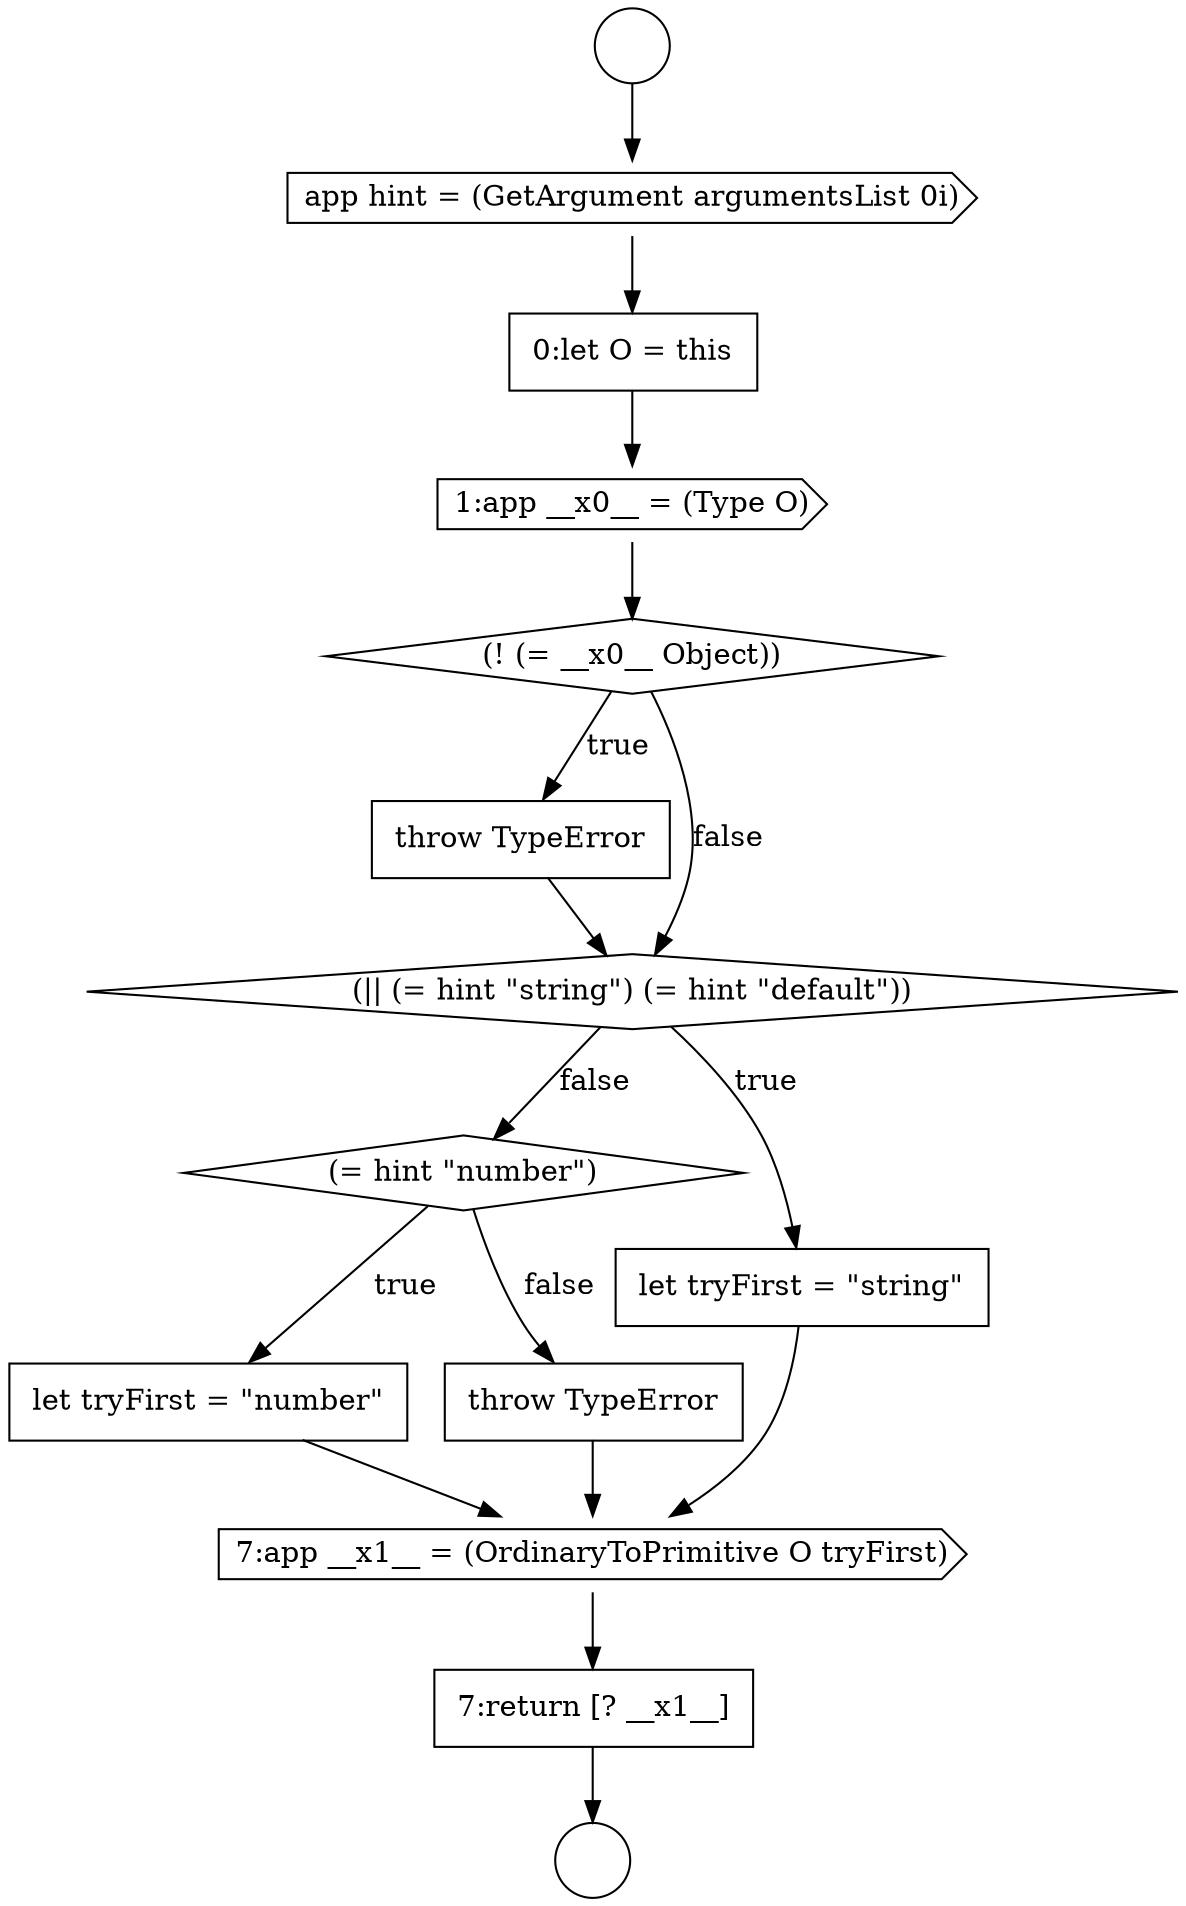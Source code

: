 digraph {
  node12172 [shape=none, margin=0, label=<<font color="black">
    <table border="0" cellborder="1" cellspacing="0" cellpadding="10">
      <tr><td align="left">7:return [? __x1__]</td></tr>
    </table>
  </font>> color="black" fillcolor="white" style=filled]
  node12165 [shape=none, margin=0, label=<<font color="black">
    <table border="0" cellborder="1" cellspacing="0" cellpadding="10">
      <tr><td align="left">throw TypeError</td></tr>
    </table>
  </font>> color="black" fillcolor="white" style=filled]
  node12161 [shape=cds, label=<<font color="black">app hint = (GetArgument argumentsList 0i)</font>> color="black" fillcolor="white" style=filled]
  node12169 [shape=none, margin=0, label=<<font color="black">
    <table border="0" cellborder="1" cellspacing="0" cellpadding="10">
      <tr><td align="left">let tryFirst = &quot;number&quot;</td></tr>
    </table>
  </font>> color="black" fillcolor="white" style=filled]
  node12159 [shape=circle label=" " color="black" fillcolor="white" style=filled]
  node12164 [shape=diamond, label=<<font color="black">(! (= __x0__ Object))</font>> color="black" fillcolor="white" style=filled]
  node12168 [shape=diamond, label=<<font color="black">(= hint &quot;number&quot;)</font>> color="black" fillcolor="white" style=filled]
  node12170 [shape=none, margin=0, label=<<font color="black">
    <table border="0" cellborder="1" cellspacing="0" cellpadding="10">
      <tr><td align="left">throw TypeError</td></tr>
    </table>
  </font>> color="black" fillcolor="white" style=filled]
  node12167 [shape=none, margin=0, label=<<font color="black">
    <table border="0" cellborder="1" cellspacing="0" cellpadding="10">
      <tr><td align="left">let tryFirst = &quot;string&quot;</td></tr>
    </table>
  </font>> color="black" fillcolor="white" style=filled]
  node12166 [shape=diamond, label=<<font color="black">(|| (= hint &quot;string&quot;) (= hint &quot;default&quot;))</font>> color="black" fillcolor="white" style=filled]
  node12171 [shape=cds, label=<<font color="black">7:app __x1__ = (OrdinaryToPrimitive O tryFirst)</font>> color="black" fillcolor="white" style=filled]
  node12162 [shape=none, margin=0, label=<<font color="black">
    <table border="0" cellborder="1" cellspacing="0" cellpadding="10">
      <tr><td align="left">0:let O = this</td></tr>
    </table>
  </font>> color="black" fillcolor="white" style=filled]
  node12160 [shape=circle label=" " color="black" fillcolor="white" style=filled]
  node12163 [shape=cds, label=<<font color="black">1:app __x0__ = (Type O)</font>> color="black" fillcolor="white" style=filled]
  node12168 -> node12169 [label=<<font color="black">true</font>> color="black"]
  node12168 -> node12170 [label=<<font color="black">false</font>> color="black"]
  node12165 -> node12166 [ color="black"]
  node12164 -> node12165 [label=<<font color="black">true</font>> color="black"]
  node12164 -> node12166 [label=<<font color="black">false</font>> color="black"]
  node12170 -> node12171 [ color="black"]
  node12159 -> node12161 [ color="black"]
  node12162 -> node12163 [ color="black"]
  node12166 -> node12167 [label=<<font color="black">true</font>> color="black"]
  node12166 -> node12168 [label=<<font color="black">false</font>> color="black"]
  node12172 -> node12160 [ color="black"]
  node12163 -> node12164 [ color="black"]
  node12161 -> node12162 [ color="black"]
  node12169 -> node12171 [ color="black"]
  node12171 -> node12172 [ color="black"]
  node12167 -> node12171 [ color="black"]
}
